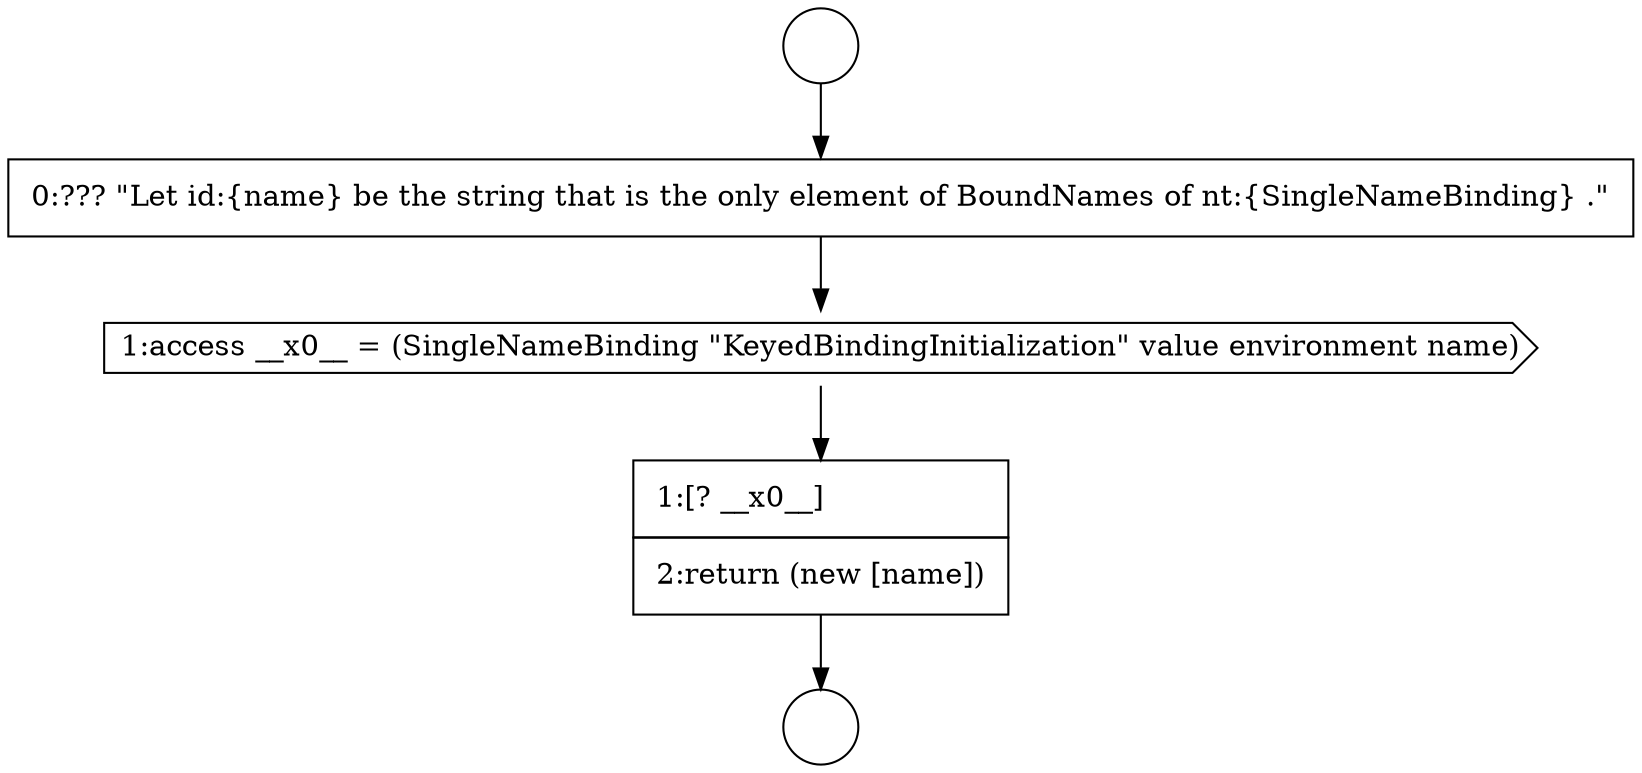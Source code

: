 digraph {
  node6189 [shape=circle label=" " color="black" fillcolor="white" style=filled]
  node6192 [shape=cds, label=<<font color="black">1:access __x0__ = (SingleNameBinding &quot;KeyedBindingInitialization&quot; value environment name)</font>> color="black" fillcolor="white" style=filled]
  node6191 [shape=none, margin=0, label=<<font color="black">
    <table border="0" cellborder="1" cellspacing="0" cellpadding="10">
      <tr><td align="left">0:??? &quot;Let id:{name} be the string that is the only element of BoundNames of nt:{SingleNameBinding} .&quot;</td></tr>
    </table>
  </font>> color="black" fillcolor="white" style=filled]
  node6193 [shape=none, margin=0, label=<<font color="black">
    <table border="0" cellborder="1" cellspacing="0" cellpadding="10">
      <tr><td align="left">1:[? __x0__]</td></tr>
      <tr><td align="left">2:return (new [name])</td></tr>
    </table>
  </font>> color="black" fillcolor="white" style=filled]
  node6190 [shape=circle label=" " color="black" fillcolor="white" style=filled]
  node6189 -> node6191 [ color="black"]
  node6191 -> node6192 [ color="black"]
  node6192 -> node6193 [ color="black"]
  node6193 -> node6190 [ color="black"]
}
